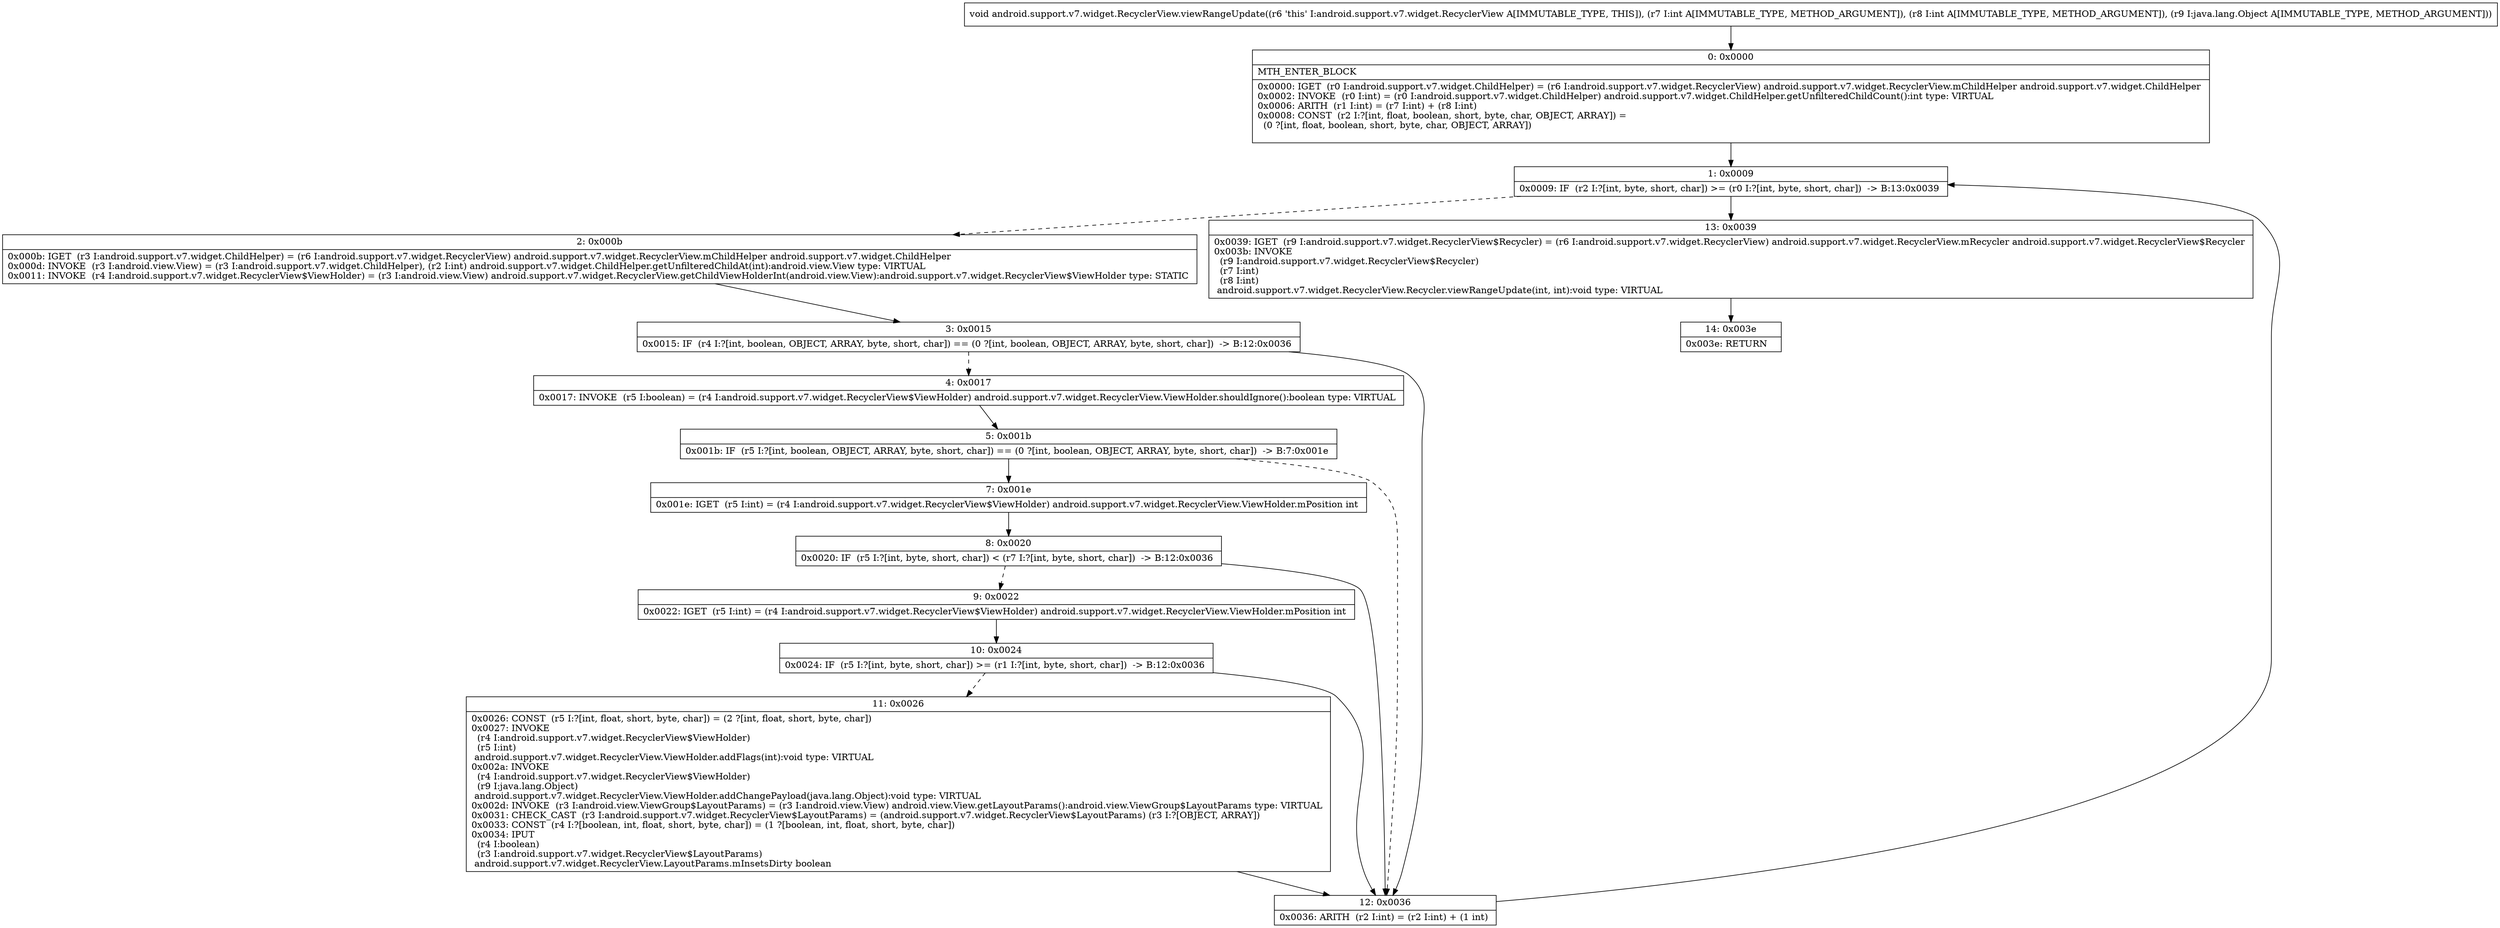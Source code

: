 digraph "CFG forandroid.support.v7.widget.RecyclerView.viewRangeUpdate(IILjava\/lang\/Object;)V" {
Node_0 [shape=record,label="{0\:\ 0x0000|MTH_ENTER_BLOCK\l|0x0000: IGET  (r0 I:android.support.v7.widget.ChildHelper) = (r6 I:android.support.v7.widget.RecyclerView) android.support.v7.widget.RecyclerView.mChildHelper android.support.v7.widget.ChildHelper \l0x0002: INVOKE  (r0 I:int) = (r0 I:android.support.v7.widget.ChildHelper) android.support.v7.widget.ChildHelper.getUnfilteredChildCount():int type: VIRTUAL \l0x0006: ARITH  (r1 I:int) = (r7 I:int) + (r8 I:int) \l0x0008: CONST  (r2 I:?[int, float, boolean, short, byte, char, OBJECT, ARRAY]) = \l  (0 ?[int, float, boolean, short, byte, char, OBJECT, ARRAY])\l \l}"];
Node_1 [shape=record,label="{1\:\ 0x0009|0x0009: IF  (r2 I:?[int, byte, short, char]) \>= (r0 I:?[int, byte, short, char])  \-\> B:13:0x0039 \l}"];
Node_2 [shape=record,label="{2\:\ 0x000b|0x000b: IGET  (r3 I:android.support.v7.widget.ChildHelper) = (r6 I:android.support.v7.widget.RecyclerView) android.support.v7.widget.RecyclerView.mChildHelper android.support.v7.widget.ChildHelper \l0x000d: INVOKE  (r3 I:android.view.View) = (r3 I:android.support.v7.widget.ChildHelper), (r2 I:int) android.support.v7.widget.ChildHelper.getUnfilteredChildAt(int):android.view.View type: VIRTUAL \l0x0011: INVOKE  (r4 I:android.support.v7.widget.RecyclerView$ViewHolder) = (r3 I:android.view.View) android.support.v7.widget.RecyclerView.getChildViewHolderInt(android.view.View):android.support.v7.widget.RecyclerView$ViewHolder type: STATIC \l}"];
Node_3 [shape=record,label="{3\:\ 0x0015|0x0015: IF  (r4 I:?[int, boolean, OBJECT, ARRAY, byte, short, char]) == (0 ?[int, boolean, OBJECT, ARRAY, byte, short, char])  \-\> B:12:0x0036 \l}"];
Node_4 [shape=record,label="{4\:\ 0x0017|0x0017: INVOKE  (r5 I:boolean) = (r4 I:android.support.v7.widget.RecyclerView$ViewHolder) android.support.v7.widget.RecyclerView.ViewHolder.shouldIgnore():boolean type: VIRTUAL \l}"];
Node_5 [shape=record,label="{5\:\ 0x001b|0x001b: IF  (r5 I:?[int, boolean, OBJECT, ARRAY, byte, short, char]) == (0 ?[int, boolean, OBJECT, ARRAY, byte, short, char])  \-\> B:7:0x001e \l}"];
Node_7 [shape=record,label="{7\:\ 0x001e|0x001e: IGET  (r5 I:int) = (r4 I:android.support.v7.widget.RecyclerView$ViewHolder) android.support.v7.widget.RecyclerView.ViewHolder.mPosition int \l}"];
Node_8 [shape=record,label="{8\:\ 0x0020|0x0020: IF  (r5 I:?[int, byte, short, char]) \< (r7 I:?[int, byte, short, char])  \-\> B:12:0x0036 \l}"];
Node_9 [shape=record,label="{9\:\ 0x0022|0x0022: IGET  (r5 I:int) = (r4 I:android.support.v7.widget.RecyclerView$ViewHolder) android.support.v7.widget.RecyclerView.ViewHolder.mPosition int \l}"];
Node_10 [shape=record,label="{10\:\ 0x0024|0x0024: IF  (r5 I:?[int, byte, short, char]) \>= (r1 I:?[int, byte, short, char])  \-\> B:12:0x0036 \l}"];
Node_11 [shape=record,label="{11\:\ 0x0026|0x0026: CONST  (r5 I:?[int, float, short, byte, char]) = (2 ?[int, float, short, byte, char]) \l0x0027: INVOKE  \l  (r4 I:android.support.v7.widget.RecyclerView$ViewHolder)\l  (r5 I:int)\l android.support.v7.widget.RecyclerView.ViewHolder.addFlags(int):void type: VIRTUAL \l0x002a: INVOKE  \l  (r4 I:android.support.v7.widget.RecyclerView$ViewHolder)\l  (r9 I:java.lang.Object)\l android.support.v7.widget.RecyclerView.ViewHolder.addChangePayload(java.lang.Object):void type: VIRTUAL \l0x002d: INVOKE  (r3 I:android.view.ViewGroup$LayoutParams) = (r3 I:android.view.View) android.view.View.getLayoutParams():android.view.ViewGroup$LayoutParams type: VIRTUAL \l0x0031: CHECK_CAST  (r3 I:android.support.v7.widget.RecyclerView$LayoutParams) = (android.support.v7.widget.RecyclerView$LayoutParams) (r3 I:?[OBJECT, ARRAY]) \l0x0033: CONST  (r4 I:?[boolean, int, float, short, byte, char]) = (1 ?[boolean, int, float, short, byte, char]) \l0x0034: IPUT  \l  (r4 I:boolean)\l  (r3 I:android.support.v7.widget.RecyclerView$LayoutParams)\l android.support.v7.widget.RecyclerView.LayoutParams.mInsetsDirty boolean \l}"];
Node_12 [shape=record,label="{12\:\ 0x0036|0x0036: ARITH  (r2 I:int) = (r2 I:int) + (1 int) \l}"];
Node_13 [shape=record,label="{13\:\ 0x0039|0x0039: IGET  (r9 I:android.support.v7.widget.RecyclerView$Recycler) = (r6 I:android.support.v7.widget.RecyclerView) android.support.v7.widget.RecyclerView.mRecycler android.support.v7.widget.RecyclerView$Recycler \l0x003b: INVOKE  \l  (r9 I:android.support.v7.widget.RecyclerView$Recycler)\l  (r7 I:int)\l  (r8 I:int)\l android.support.v7.widget.RecyclerView.Recycler.viewRangeUpdate(int, int):void type: VIRTUAL \l}"];
Node_14 [shape=record,label="{14\:\ 0x003e|0x003e: RETURN   \l}"];
MethodNode[shape=record,label="{void android.support.v7.widget.RecyclerView.viewRangeUpdate((r6 'this' I:android.support.v7.widget.RecyclerView A[IMMUTABLE_TYPE, THIS]), (r7 I:int A[IMMUTABLE_TYPE, METHOD_ARGUMENT]), (r8 I:int A[IMMUTABLE_TYPE, METHOD_ARGUMENT]), (r9 I:java.lang.Object A[IMMUTABLE_TYPE, METHOD_ARGUMENT])) }"];
MethodNode -> Node_0;
Node_0 -> Node_1;
Node_1 -> Node_2[style=dashed];
Node_1 -> Node_13;
Node_2 -> Node_3;
Node_3 -> Node_4[style=dashed];
Node_3 -> Node_12;
Node_4 -> Node_5;
Node_5 -> Node_7;
Node_5 -> Node_12[style=dashed];
Node_7 -> Node_8;
Node_8 -> Node_9[style=dashed];
Node_8 -> Node_12;
Node_9 -> Node_10;
Node_10 -> Node_11[style=dashed];
Node_10 -> Node_12;
Node_11 -> Node_12;
Node_12 -> Node_1;
Node_13 -> Node_14;
}

